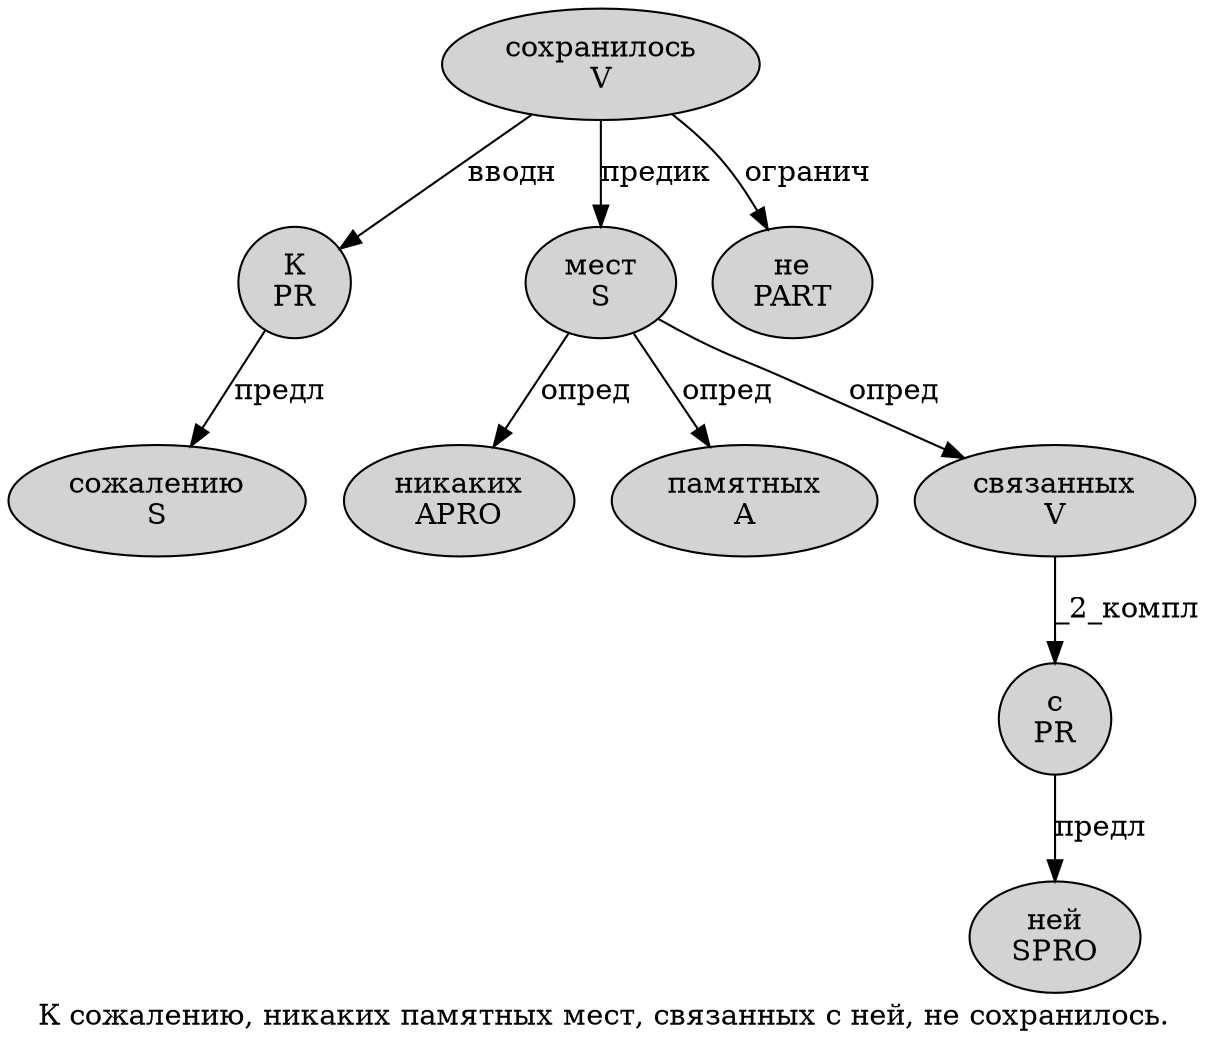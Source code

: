 digraph SENTENCE_569 {
	graph [label="К сожалению, никаких памятных мест, связанных с ней, не сохранилось."]
	node [style=filled]
		0 [label="К
PR" color="" fillcolor=lightgray penwidth=1 shape=ellipse]
		1 [label="сожалению
S" color="" fillcolor=lightgray penwidth=1 shape=ellipse]
		3 [label="никаких
APRO" color="" fillcolor=lightgray penwidth=1 shape=ellipse]
		4 [label="памятных
A" color="" fillcolor=lightgray penwidth=1 shape=ellipse]
		5 [label="мест
S" color="" fillcolor=lightgray penwidth=1 shape=ellipse]
		7 [label="связанных
V" color="" fillcolor=lightgray penwidth=1 shape=ellipse]
		8 [label="с
PR" color="" fillcolor=lightgray penwidth=1 shape=ellipse]
		9 [label="ней
SPRO" color="" fillcolor=lightgray penwidth=1 shape=ellipse]
		11 [label="не
PART" color="" fillcolor=lightgray penwidth=1 shape=ellipse]
		12 [label="сохранилось
V" color="" fillcolor=lightgray penwidth=1 shape=ellipse]
			5 -> 3 [label="опред"]
			5 -> 4 [label="опред"]
			5 -> 7 [label="опред"]
			12 -> 0 [label="вводн"]
			12 -> 5 [label="предик"]
			12 -> 11 [label="огранич"]
			0 -> 1 [label="предл"]
			8 -> 9 [label="предл"]
			7 -> 8 [label="_2_компл"]
}